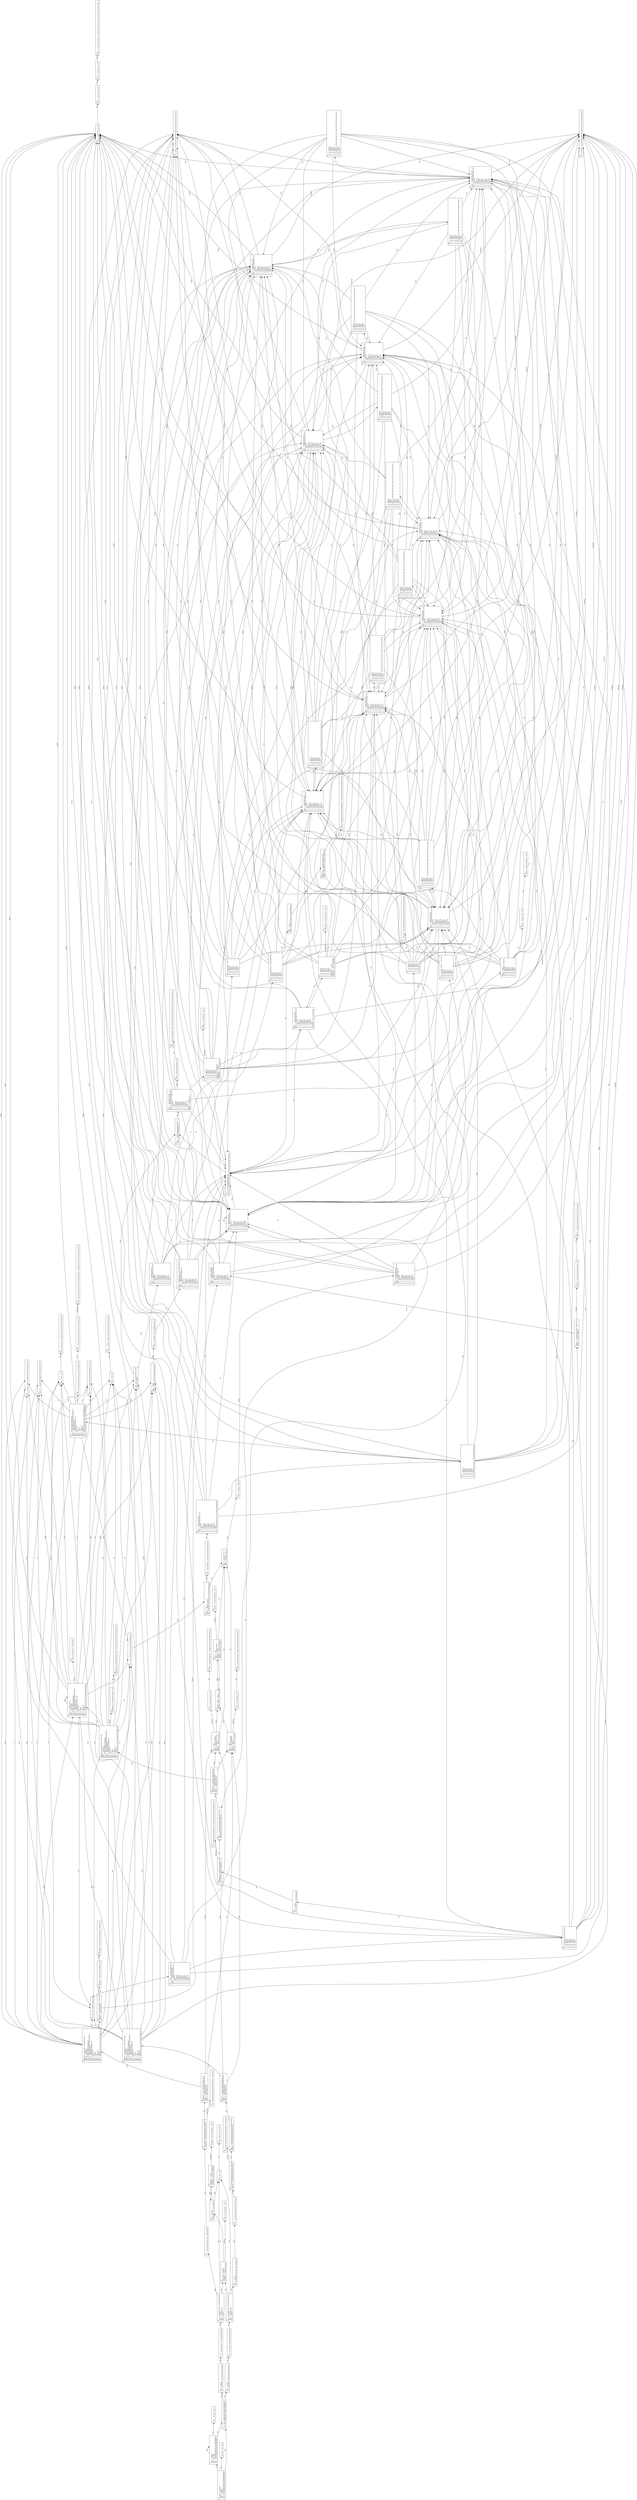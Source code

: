 digraph y {
	edge [fontsize=10];
	node [shape=box,fontsize=10];
	orientation=landscape;
	rankdir=LR;
	/*
	margin=0.2;
	page="8.27,11.69"; // for A4 printing
	ratio=auto;
	*/

	q0 [label="0:\l  $accept -> . Prg $end\l  Prg -> . { $end }\l  Prg -> . Fct Prg\l  Fct -> . Tint Tmain $$1 TPo Args TPf BodyMain\l  Fct -> . Tint Tid $$2 TPo Args $$3 TPf BodyFct\l"];
	q1 [label="1:\l  Fct -> Tint . Tmain $$1 TPo Args TPf BodyMain\l  Fct -> Tint . Tid $$2 TPo Args $$3 TPf BodyFct\l"];
	q2 [label="2:\l  $accept -> Prg . $end\l"];
	q3 [label="3:\l  Prg -> . { $end }\l  Prg -> . Fct Prg\l  Prg -> Fct . Prg\l  Fct -> . Tint Tmain $$1 TPo Args TPf BodyMain\l  Fct -> . Tint Tid $$2 TPo Args $$3 TPf BodyFct\l"];
	q4 [label="4:\l  $$1 -> . { TPo }\l  Fct -> Tint Tmain . $$1 TPo Args TPf BodyMain\l"];
	q5 [label="5:\l  $$2 -> . { TPo }\l  Fct -> Tint Tid . $$2 TPo Args $$3 TPf BodyFct\l"];
	q6 [label="6:\l  Prg -> Fct Prg . { $end }\l"];
	q7 [label="7:\l  Fct -> Tint Tmain $$1 . TPo Args TPf BodyMain\l"];
	q8 [label="8:\l  Fct -> Tint Tid $$2 . TPo Args $$3 TPf BodyFct\l"];
	q9 [label="9:\l  Fct -> Tint Tmain $$1 TPo . Args TPf BodyMain\l  Args -> . { TPf }\l  Args -> . Arg ListeArgs\l  Arg -> . Tint Tid\l"];
	q10 [label="10:\l  Fct -> Tint Tid $$2 TPo . Args $$3 TPf BodyFct\l  Args -> . { TPf }\l  Args -> . Arg ListeArgs\l  Arg -> . Tint Tid\l"];
	q11 [label="11:\l  Arg -> Tint . Tid\l"];
	q12 [label="12:\l  Fct -> Tint Tmain $$1 TPo Args . TPf BodyMain\l"];
	q13 [label="13:\l  Args -> Arg . ListeArgs\l  ListeArgs -> . { TPf }\l  ListeArgs -> . Tvir Arg ListeArgs\l"];
	q14 [label="14:\l  $$3 -> . { TPf }\l  Fct -> Tint Tid $$2 TPo Args . $$3 TPf BodyFct\l"];
	q15 [label="15:\l  Arg -> Tint Tid . { Tvir TPf }\l"];
	q16 [label="16:\l  Fct -> Tint Tmain $$1 TPo Args TPf . BodyMain\l  BodyMain -> . TAo Decls Instrs Return TAf\l"];
	q17 [label="17:\l  Arg -> . Tint Tid\l  ListeArgs -> Tvir . Arg ListeArgs\l"];
	q18 [label="18:\l  Args -> Arg ListeArgs . { TPf }\l"];
	q19 [label="19:\l  Fct -> Tint Tid $$2 TPo Args $$3 . TPf BodyFct\l"];
	q20 [label="20:\l  BodyMain -> TAo . Decls Instrs Return TAf\l  Decls -> . { Tprint Tid Treturn Twhile Tfor Tif }\l  Decls -> . Tconst DeclList Tpv\l  Decls -> . Tint DeclList Tpv\l"];
	q21 [label="21:\l  Fct -> Tint Tmain $$1 TPo Args TPf BodyMain . { Tint $end }\l"];
	q22 [label="22:\l  ListeArgs -> . { TPf }\l  ListeArgs -> . Tvir Arg ListeArgs\l  ListeArgs -> Tvir Arg . ListeArgs\l"];
	q23 [label="23:\l  Fct -> Tint Tid $$2 TPo Args $$3 TPf . BodyFct\l  BodyFct -> . TAo $$4 Decls Instrs Return TAf\l"];
	q24 [label="24:\l  Decl1 -> . Tid\l  Decl1 -> . Tid $$11 Tegal E\l  Decls -> Tint . DeclList Tpv\l  DeclList -> . Decl1\l  DeclList -> . Decl1 Tvir DeclList\l"];
	q25 [label="25:\l  Decl1 -> . Tid\l  Decl1 -> . Tid $$11 Tegal E\l  Decls -> Tconst . DeclList Tpv\l  DeclList -> . Decl1\l  DeclList -> . Decl1 Tvir DeclList\l"];
	q26 [label="26:\l  BodyMain -> TAo Decls . Instrs Return TAf\l  Instrs -> . { Treturn }\l  Instrs -> . Instr Instrs\l  If -> . Tif TPo E TPf $$7 BodyBoucle\l  While -> . Twhile $$8 TPo E TPf $$9 BodyBoucle\l  Invoc -> . Tprint TPo Tid TPf\l  Invoc -> . Tid TPo $$10 Params TPf\l  Aff -> . Tid Tegal E\l  Instr -> . If\l  Instr -> . While\l  Instr -> . For\l  Instr -> . Invoc Tpv\l  Instr -> . Aff Tpv\l  For -> . Tfor TPo Decl1 Tpv E Tpv Instr TPf Bodyboucle\l"];
	q27 [label="27:\l  ListeArgs -> Tvir Arg ListeArgs . { TPf }\l"];
	q28 [label="28:\l  $$4 -> . { Tprint Tid Treturn Tconst Twhile Tfor Tif Tint }\l  BodyFct -> TAo . $$4 Decls Instrs Return TAf\l"];
	q29 [label="29:\l  Fct -> Tint Tid $$2 TPo Args $$3 TPf BodyFct . { Tint $end }\l"];
	q30 [label="30:\l  Decl1 -> Tid . { Tvir Tpv }\l  $$11 -> . { Tegal }\l  Decl1 -> Tid . $$11 Tegal E\l"];
	q31 [label="31:\l  DeclList -> Decl1 . { Tpv }\l  DeclList -> Decl1 . Tvir DeclList\l"];
	q32 [label="32:\l  Decls -> Tint DeclList . Tpv\l"];
	q33 [label="33:\l  Decls -> Tconst DeclList . Tpv\l"];
	q34 [label="34:\l  If -> Tif . TPo E TPf $$7 BodyBoucle\l"];
	q35 [label="35:\l  For -> Tfor . TPo Decl1 Tpv E Tpv Instr TPf Bodyboucle\l"];
	q36 [label="36:\l  $$8 -> . { TPo }\l  While -> Twhile . $$8 TPo E TPf $$9 BodyBoucle\l"];
	q37 [label="37:\l  Invoc -> Tid . TPo $$10 Params TPf\l  Aff -> Tid . Tegal E\l"];
	q38 [label="38:\l  Invoc -> Tprint . TPo Tid TPf\l"];
	q39 [label="39:\l  BodyMain -> TAo Decls Instrs . Return TAf\l  Return -> . Treturn E $$6 Tpv\l"];
	q40 [label="40:\l  Instrs -> . { Treturn TAf }\l  Instrs -> . Instr Instrs\l  Instrs -> Instr . Instrs\l  If -> . Tif TPo E TPf $$7 BodyBoucle\l  While -> . Twhile $$8 TPo E TPf $$9 BodyBoucle\l  Invoc -> . Tprint TPo Tid TPf\l  Invoc -> . Tid TPo $$10 Params TPf\l  Aff -> . Tid Tegal E\l  Instr -> . If\l  Instr -> . While\l  Instr -> . For\l  Instr -> . Invoc Tpv\l  Instr -> . Aff Tpv\l  For -> . Tfor TPo Decl1 Tpv E Tpv Instr TPf Bodyboucle\l"];
	q41 [label="41:\l  Instr -> If . { Tprint Tid Treturn TPf TAf Twhile Tfor Tif }\l"];
	q42 [label="42:\l  Instr -> While . { Tprint Tid Treturn TPf TAf Twhile Tfor Tif }\l"];
	q43 [label="43:\l  Instr -> Invoc . Tpv\l"];
	q44 [label="44:\l  Instr -> Aff . Tpv\l"];
	q45 [label="45:\l  Instr -> For . { Tprint Tid Treturn TPf TAf Twhile Tfor Tif }\l"];
	q46 [label="46:\l  BodyFct -> TAo $$4 . Decls Instrs Return TAf\l  Decls -> . { Tprint Tid Treturn Twhile Tfor Tif }\l  Decls -> . Tconst DeclList Tpv\l  Decls -> . Tint DeclList Tpv\l"];
	q47 [label="47:\l  Decl1 -> Tid $$11 . Tegal E\l"];
	q48 [label="48:\l  Decl1 -> . Tid\l  Decl1 -> . Tid $$11 Tegal E\l  DeclList -> . Decl1\l  DeclList -> . Decl1 Tvir DeclList\l  DeclList -> Decl1 Tvir . DeclList\l"];
	q49 [label="49:\l  Decls -> Tint DeclList Tpv . { Tprint Tid Treturn TAf Twhile Tfor Tif }\l"];
	q50 [label="50:\l  Decls -> Tconst DeclList Tpv . { Tprint Tid Treturn TAf Twhile Tfor Tif }\l"];
	q51 [label="51:\l  If -> Tif TPo . E TPf $$7 BodyBoucle\l  Invoc -> . Tprint TPo Tid TPf\l  Invoc -> . Tid TPo $$10 Params TPf\l  E -> . Tnumber\l  E -> . Tid\l  E -> . E Tplus E\l  E -> . E Tless E\l  E -> . E Tfois E\l  E -> . E Tdiv E\l  E -> . E Tcmp E\l  E -> . E Tinf E\l  E -> . E Tsup E\l  E -> . E Tand E\l  E -> . E Tor E\l  E -> . TPo E TPf\l  E -> . Invoc\l"];
	q52 [label="52:\l  Decl1 -> . Tid\l  Decl1 -> . Tid $$11 Tegal E\l  For -> Tfor TPo . Decl1 Tpv E Tpv Instr TPf Bodyboucle\l"];
	q53 [label="53:\l  While -> Twhile $$8 . TPo E TPf $$9 BodyBoucle\l"];
	q54 [label="54:\l  $$10 -> . { Tprint Tid Tnumber TPf TPo }\l  Invoc -> Tid TPo . $$10 Params TPf\l"];
	q55 [label="55:\l  Invoc -> . Tprint TPo Tid TPf\l  Invoc -> . Tid TPo $$10 Params TPf\l  Aff -> Tid Tegal . E\l  E -> . Tnumber\l  E -> . Tid\l  E -> . E Tplus E\l  E -> . E Tless E\l  E -> . E Tfois E\l  E -> . E Tdiv E\l  E -> . E Tcmp E\l  E -> . E Tinf E\l  E -> . E Tsup E\l  E -> . E Tand E\l  E -> . E Tor E\l  E -> . TPo E TPf\l  E -> . Invoc\l"];
	q56 [label="56:\l  Invoc -> Tprint TPo . Tid TPf\l"];
	q57 [label="57:\l  Return -> Treturn . E $$6 Tpv\l  Invoc -> . Tprint TPo Tid TPf\l  Invoc -> . Tid TPo $$10 Params TPf\l  E -> . Tnumber\l  E -> . Tid\l  E -> . E Tplus E\l  E -> . E Tless E\l  E -> . E Tfois E\l  E -> . E Tdiv E\l  E -> . E Tcmp E\l  E -> . E Tinf E\l  E -> . E Tsup E\l  E -> . E Tand E\l  E -> . E Tor E\l  E -> . TPo E TPf\l  E -> . Invoc\l"];
	q58 [label="58:\l  BodyMain -> TAo Decls Instrs Return . TAf\l"];
	q59 [label="59:\l  Instrs -> Instr Instrs . { Treturn TAf }\l"];
	q60 [label="60:\l  Instr -> Invoc Tpv . { Tprint Tid Treturn TPf TAf Twhile Tfor Tif }\l"];
	q61 [label="61:\l  Instr -> Aff Tpv . { Tprint Tid Treturn TPf TAf Twhile Tfor Tif }\l"];
	q62 [label="62:\l  BodyFct -> TAo $$4 Decls . Instrs Return TAf\l  Instrs -> . { Treturn }\l  Instrs -> . Instr Instrs\l  If -> . Tif TPo E TPf $$7 BodyBoucle\l  While -> . Twhile $$8 TPo E TPf $$9 BodyBoucle\l  Invoc -> . Tprint TPo Tid TPf\l  Invoc -> . Tid TPo $$10 Params TPf\l  Aff -> . Tid Tegal E\l  Instr -> . If\l  Instr -> . While\l  Instr -> . For\l  Instr -> . Invoc Tpv\l  Instr -> . Aff Tpv\l  For -> . Tfor TPo Decl1 Tpv E Tpv Instr TPf Bodyboucle\l"];
	q63 [label="63:\l  Invoc -> . Tprint TPo Tid TPf\l  Invoc -> . Tid TPo $$10 Params TPf\l  Decl1 -> Tid $$11 Tegal . E\l  E -> . Tnumber\l  E -> . Tid\l  E -> . E Tplus E\l  E -> . E Tless E\l  E -> . E Tfois E\l  E -> . E Tdiv E\l  E -> . E Tcmp E\l  E -> . E Tinf E\l  E -> . E Tsup E\l  E -> . E Tand E\l  E -> . E Tor E\l  E -> . TPo E TPf\l  E -> . Invoc\l"];
	q64 [label="64:\l  DeclList -> Decl1 Tvir DeclList . { Tpv }\l"];
	q65 [label="65:\l  Invoc -> . Tprint TPo Tid TPf\l  Invoc -> . Tid TPo $$10 Params TPf\l  E -> . Tnumber\l  E -> . Tid\l  E -> . E Tplus E\l  E -> . E Tless E\l  E -> . E Tfois E\l  E -> . E Tdiv E\l  E -> . E Tcmp E\l  E -> . E Tinf E\l  E -> . E Tsup E\l  E -> . E Tand E\l  E -> . E Tor E\l  E -> . TPo E TPf\l  E -> TPo . E TPf\l  E -> . Invoc\l"];
	q66 [label="66:\l  E -> Tnumber . { Tor Tand Tfois Tdiv Tless Tplus Tvir Tpv TPf Tsup Tinf Tcmp }\l"];
	q67 [label="67:\l  Invoc -> Tid . TPo $$10 Params TPf\l  E -> Tid . { Tor Tand Tfois Tdiv Tless Tplus Tvir Tpv TPf Tsup Tinf Tcmp }\l"];
	q68 [label="68:\l  If -> Tif TPo E . TPf $$7 BodyBoucle\l  E -> E . Tplus E\l  E -> E . Tless E\l  E -> E . Tfois E\l  E -> E . Tdiv E\l  E -> E . Tcmp E\l  E -> E . Tinf E\l  E -> E . Tsup E\l  E -> E . Tand E\l  E -> E . Tor E\l"];
	q69 [label="69:\l  E -> Invoc . { Tor Tand Tfois Tdiv Tless Tplus Tvir Tpv TPf Tsup Tinf Tcmp }\l"];
	q70 [label="70:\l  For -> Tfor TPo Decl1 . Tpv E Tpv Instr TPf Bodyboucle\l"];
	q71 [label="71:\l  While -> Twhile $$8 TPo . E TPf $$9 BodyBoucle\l  Invoc -> . Tprint TPo Tid TPf\l  Invoc -> . Tid TPo $$10 Params TPf\l  E -> . Tnumber\l  E -> . Tid\l  E -> . E Tplus E\l  E -> . E Tless E\l  E -> . E Tfois E\l  E -> . E Tdiv E\l  E -> . E Tcmp E\l  E -> . E Tinf E\l  E -> . E Tsup E\l  E -> . E Tand E\l  E -> . E Tor E\l  E -> . TPo E TPf\l  E -> . Invoc\l"];
	q72 [label="72:\l  Invoc -> . Tprint TPo Tid TPf\l  Invoc -> . Tid TPo $$10 Params TPf\l  Invoc -> Tid TPo $$10 . Params TPf\l  E -> . Tnumber\l  E -> . Tid\l  E -> . E Tplus E\l  E -> . E Tless E\l  E -> . E Tfois E\l  E -> . E Tdiv E\l  E -> . E Tcmp E\l  E -> . E Tinf E\l  E -> . E Tsup E\l  E -> . E Tand E\l  E -> . E Tor E\l  E -> . TPo E TPf\l  E -> . Invoc\l  Params -> . { TPf }\l  Params -> . E ParamNext\l"];
	q73 [label="73:\l  Aff -> Tid Tegal E . { Tpv }\l  E -> E . Tplus E\l  E -> E . Tless E\l  E -> E . Tfois E\l  E -> E . Tdiv E\l  E -> E . Tcmp E\l  E -> E . Tinf E\l  E -> E . Tsup E\l  E -> E . Tand E\l  E -> E . Tor E\l"];
	q74 [label="74:\l  Invoc -> Tprint TPo Tid . TPf\l"];
	q75 [label="75:\l  $$6 -> . { Tpv }\l  Return -> Treturn E . $$6 Tpv\l  E -> E . Tplus E\l  E -> E . Tless E\l  E -> E . Tfois E\l  E -> E . Tdiv E\l  E -> E . Tcmp E\l  E -> E . Tinf E\l  E -> E . Tsup E\l  E -> E . Tand E\l  E -> E . Tor E\l"];
	q76 [label="76:\l  BodyMain -> TAo Decls Instrs Return TAf . { Tint $end }\l"];
	q77 [label="77:\l  BodyFct -> TAo $$4 Decls Instrs . Return TAf\l  Return -> . Treturn E $$6 Tpv\l"];
	q78 [label="78:\l  Decl1 -> Tid $$11 Tegal E . { Tvir Tpv }\l  E -> E . Tplus E\l  E -> E . Tless E\l  E -> E . Tfois E\l  E -> E . Tdiv E\l  E -> E . Tcmp E\l  E -> E . Tinf E\l  E -> E . Tsup E\l  E -> E . Tand E\l  E -> E . Tor E\l"];
	q79 [label="79:\l  E -> E . Tplus E\l  E -> E . Tless E\l  E -> E . Tfois E\l  E -> E . Tdiv E\l  E -> E . Tcmp E\l  E -> E . Tinf E\l  E -> E . Tsup E\l  E -> E . Tand E\l  E -> E . Tor E\l  E -> TPo E . TPf\l"];
	q80 [label="80:\l  Invoc -> . Tprint TPo Tid TPf\l  Invoc -> . Tid TPo $$10 Params TPf\l  E -> . Tnumber\l  E -> . Tid\l  E -> . E Tplus E\l  E -> . E Tless E\l  E -> . E Tfois E\l  E -> . E Tdiv E\l  E -> . E Tcmp E\l  E -> E Tcmp . E\l  E -> . E Tinf E\l  E -> . E Tsup E\l  E -> . E Tand E\l  E -> . E Tor E\l  E -> . TPo E TPf\l  E -> . Invoc\l"];
	q81 [label="81:\l  Invoc -> . Tprint TPo Tid TPf\l  Invoc -> . Tid TPo $$10 Params TPf\l  E -> . Tnumber\l  E -> . Tid\l  E -> . E Tplus E\l  E -> . E Tless E\l  E -> . E Tfois E\l  E -> . E Tdiv E\l  E -> . E Tcmp E\l  E -> . E Tinf E\l  E -> E Tinf . E\l  E -> . E Tsup E\l  E -> . E Tand E\l  E -> . E Tor E\l  E -> . TPo E TPf\l  E -> . Invoc\l"];
	q82 [label="82:\l  Invoc -> . Tprint TPo Tid TPf\l  Invoc -> . Tid TPo $$10 Params TPf\l  E -> . Tnumber\l  E -> . Tid\l  E -> . E Tplus E\l  E -> . E Tless E\l  E -> . E Tfois E\l  E -> . E Tdiv E\l  E -> . E Tcmp E\l  E -> . E Tinf E\l  E -> . E Tsup E\l  E -> E Tsup . E\l  E -> . E Tand E\l  E -> . E Tor E\l  E -> . TPo E TPf\l  E -> . Invoc\l"];
	q83 [label="83:\l  $$7 -> . { TAo }\l  If -> Tif TPo E TPf . $$7 BodyBoucle\l"];
	q84 [label="84:\l  Invoc -> . Tprint TPo Tid TPf\l  Invoc -> . Tid TPo $$10 Params TPf\l  E -> . Tnumber\l  E -> . Tid\l  E -> . E Tplus E\l  E -> E Tplus . E\l  E -> . E Tless E\l  E -> . E Tfois E\l  E -> . E Tdiv E\l  E -> . E Tcmp E\l  E -> . E Tinf E\l  E -> . E Tsup E\l  E -> . E Tand E\l  E -> . E Tor E\l  E -> . TPo E TPf\l  E -> . Invoc\l"];
	q85 [label="85:\l  Invoc -> . Tprint TPo Tid TPf\l  Invoc -> . Tid TPo $$10 Params TPf\l  E -> . Tnumber\l  E -> . Tid\l  E -> . E Tplus E\l  E -> . E Tless E\l  E -> E Tless . E\l  E -> . E Tfois E\l  E -> . E Tdiv E\l  E -> . E Tcmp E\l  E -> . E Tinf E\l  E -> . E Tsup E\l  E -> . E Tand E\l  E -> . E Tor E\l  E -> . TPo E TPf\l  E -> . Invoc\l"];
	q86 [label="86:\l  Invoc -> . Tprint TPo Tid TPf\l  Invoc -> . Tid TPo $$10 Params TPf\l  E -> . Tnumber\l  E -> . Tid\l  E -> . E Tplus E\l  E -> . E Tless E\l  E -> . E Tfois E\l  E -> . E Tdiv E\l  E -> E Tdiv . E\l  E -> . E Tcmp E\l  E -> . E Tinf E\l  E -> . E Tsup E\l  E -> . E Tand E\l  E -> . E Tor E\l  E -> . TPo E TPf\l  E -> . Invoc\l"];
	q87 [label="87:\l  Invoc -> . Tprint TPo Tid TPf\l  Invoc -> . Tid TPo $$10 Params TPf\l  E -> . Tnumber\l  E -> . Tid\l  E -> . E Tplus E\l  E -> . E Tless E\l  E -> . E Tfois E\l  E -> E Tfois . E\l  E -> . E Tdiv E\l  E -> . E Tcmp E\l  E -> . E Tinf E\l  E -> . E Tsup E\l  E -> . E Tand E\l  E -> . E Tor E\l  E -> . TPo E TPf\l  E -> . Invoc\l"];
	q88 [label="88:\l  Invoc -> . Tprint TPo Tid TPf\l  Invoc -> . Tid TPo $$10 Params TPf\l  E -> . Tnumber\l  E -> . Tid\l  E -> . E Tplus E\l  E -> . E Tless E\l  E -> . E Tfois E\l  E -> . E Tdiv E\l  E -> . E Tcmp E\l  E -> . E Tinf E\l  E -> . E Tsup E\l  E -> . E Tand E\l  E -> E Tand . E\l  E -> . E Tor E\l  E -> . TPo E TPf\l  E -> . Invoc\l"];
	q89 [label="89:\l  Invoc -> . Tprint TPo Tid TPf\l  Invoc -> . Tid TPo $$10 Params TPf\l  E -> . Tnumber\l  E -> . Tid\l  E -> . E Tplus E\l  E -> . E Tless E\l  E -> . E Tfois E\l  E -> . E Tdiv E\l  E -> . E Tcmp E\l  E -> . E Tinf E\l  E -> . E Tsup E\l  E -> . E Tand E\l  E -> . E Tor E\l  E -> E Tor . E\l  E -> . TPo E TPf\l  E -> . Invoc\l"];
	q90 [label="90:\l  Invoc -> . Tprint TPo Tid TPf\l  Invoc -> . Tid TPo $$10 Params TPf\l  E -> . Tnumber\l  E -> . Tid\l  E -> . E Tplus E\l  E -> . E Tless E\l  E -> . E Tfois E\l  E -> . E Tdiv E\l  E -> . E Tcmp E\l  E -> . E Tinf E\l  E -> . E Tsup E\l  E -> . E Tand E\l  E -> . E Tor E\l  E -> . TPo E TPf\l  E -> . Invoc\l  For -> Tfor TPo Decl1 Tpv . E Tpv Instr TPf Bodyboucle\l"];
	q91 [label="91:\l  While -> Twhile $$8 TPo E . TPf $$9 BodyBoucle\l  E -> E . Tplus E\l  E -> E . Tless E\l  E -> E . Tfois E\l  E -> E . Tdiv E\l  E -> E . Tcmp E\l  E -> E . Tinf E\l  E -> E . Tsup E\l  E -> E . Tand E\l  E -> E . Tor E\l"];
	q92 [label="92:\l  E -> E . Tplus E\l  E -> E . Tless E\l  E -> E . Tfois E\l  E -> E . Tdiv E\l  E -> E . Tcmp E\l  E -> E . Tinf E\l  E -> E . Tsup E\l  E -> E . Tand E\l  E -> E . Tor E\l  Params -> E . ParamNext\l  ParamNext -> . { TPf }\l  ParamNext -> . Tvir E ParamNext\l"];
	q93 [label="93:\l  Invoc -> Tid TPo $$10 Params . TPf\l"];
	q94 [label="94:\l  Invoc -> Tprint TPo Tid TPf . { Tor Tand Tfois Tdiv Tless Tplus Tvir Tpv TPf Tsup Tinf Tcmp }\l"];
	q95 [label="95:\l  Return -> Treturn E $$6 . Tpv\l"];
	q96 [label="96:\l  BodyFct -> TAo $$4 Decls Instrs Return . TAf\l"];
	q97 [label="97:\l  E -> TPo E TPf . { Tor Tand Tfois Tdiv Tless Tplus Tvir Tpv TPf Tsup Tinf Tcmp }\l"];
	q98 [label="98:\l  E -> E . Tplus E\l  E -> E . Tless E\l  E -> E . Tfois E\l  E -> E . Tdiv E\l  E -> E . Tcmp E\l  E -> E Tcmp E . { Tor Tand Tfois Tdiv Tless Tplus Tvir Tpv TPf Tsup Tinf Tcmp }\l  E -> E . Tinf E\l  E -> E . Tsup E\l  E -> E . Tand E\l  E -> E . Tor E\l"];
	q99 [label="99:\l  E -> E . Tplus E\l  E -> E . Tless E\l  E -> E . Tfois E\l  E -> E . Tdiv E\l  E -> E . Tcmp E\l  E -> E . Tinf E\l  E -> E Tinf E . { Tor Tand Tfois Tdiv Tless Tplus Tvir Tpv TPf Tsup Tinf Tcmp }\l  E -> E . Tsup E\l  E -> E . Tand E\l  E -> E . Tor E\l"];
	q100 [label="100:\l  E -> E . Tplus E\l  E -> E . Tless E\l  E -> E . Tfois E\l  E -> E . Tdiv E\l  E -> E . Tcmp E\l  E -> E . Tinf E\l  E -> E . Tsup E\l  E -> E Tsup E . { Tor Tand Tfois Tdiv Tless Tplus Tvir Tpv TPf Tsup Tinf Tcmp }\l  E -> E . Tand E\l  E -> E . Tor E\l"];
	q101 [label="101:\l  BodyBoucle -> . TAo $$5 Decls Instrs TAf\l  If -> Tif TPo E TPf $$7 . BodyBoucle\l"];
	q102 [label="102:\l  E -> E . Tplus E\l  E -> E Tplus E . { Tor Tand Tfois Tdiv Tless Tplus Tvir Tpv TPf Tsup Tinf Tcmp }\l  E -> E . Tless E\l  E -> E . Tfois E\l  E -> E . Tdiv E\l  E -> E . Tcmp E\l  E -> E . Tinf E\l  E -> E . Tsup E\l  E -> E . Tand E\l  E -> E . Tor E\l"];
	q103 [label="103:\l  E -> E . Tplus E\l  E -> E . Tless E\l  E -> E Tless E . { Tor Tand Tfois Tdiv Tless Tplus Tvir Tpv TPf Tsup Tinf Tcmp }\l  E -> E . Tfois E\l  E -> E . Tdiv E\l  E -> E . Tcmp E\l  E -> E . Tinf E\l  E -> E . Tsup E\l  E -> E . Tand E\l  E -> E . Tor E\l"];
	q104 [label="104:\l  E -> E . Tplus E\l  E -> E . Tless E\l  E -> E . Tfois E\l  E -> E . Tdiv E\l  E -> E Tdiv E . { Tor Tand Tfois Tdiv Tless Tplus Tvir Tpv TPf Tsup Tinf Tcmp }\l  E -> E . Tcmp E\l  E -> E . Tinf E\l  E -> E . Tsup E\l  E -> E . Tand E\l  E -> E . Tor E\l"];
	q105 [label="105:\l  E -> E . Tplus E\l  E -> E . Tless E\l  E -> E . Tfois E\l  E -> E Tfois E . { Tor Tand Tfois Tdiv Tless Tplus Tvir Tpv TPf Tsup Tinf Tcmp }\l  E -> E . Tdiv E\l  E -> E . Tcmp E\l  E -> E . Tinf E\l  E -> E . Tsup E\l  E -> E . Tand E\l  E -> E . Tor E\l"];
	q106 [label="106:\l  E -> E . Tplus E\l  E -> E . Tless E\l  E -> E . Tfois E\l  E -> E . Tdiv E\l  E -> E . Tcmp E\l  E -> E . Tinf E\l  E -> E . Tsup E\l  E -> E . Tand E\l  E -> E Tand E . { Tor Tand Tfois Tdiv Tless Tplus Tvir Tpv TPf Tsup Tinf Tcmp }\l  E -> E . Tor E\l"];
	q107 [label="107:\l  E -> E . Tplus E\l  E -> E . Tless E\l  E -> E . Tfois E\l  E -> E . Tdiv E\l  E -> E . Tcmp E\l  E -> E . Tinf E\l  E -> E . Tsup E\l  E -> E . Tand E\l  E -> E . Tor E\l  E -> E Tor E . { Tor Tand Tfois Tdiv Tless Tplus Tvir Tpv TPf Tsup Tinf Tcmp }\l"];
	q108 [label="108:\l  E -> E . Tplus E\l  E -> E . Tless E\l  E -> E . Tfois E\l  E -> E . Tdiv E\l  E -> E . Tcmp E\l  E -> E . Tinf E\l  E -> E . Tsup E\l  E -> E . Tand E\l  E -> E . Tor E\l  For -> Tfor TPo Decl1 Tpv E . Tpv Instr TPf Bodyboucle\l"];
	q109 [label="109:\l  $$9 -> . { TAo }\l  While -> Twhile $$8 TPo E TPf . $$9 BodyBoucle\l"];
	q110 [label="110:\l  Invoc -> . Tprint TPo Tid TPf\l  Invoc -> . Tid TPo $$10 Params TPf\l  E -> . Tnumber\l  E -> . Tid\l  E -> . E Tplus E\l  E -> . E Tless E\l  E -> . E Tfois E\l  E -> . E Tdiv E\l  E -> . E Tcmp E\l  E -> . E Tinf E\l  E -> . E Tsup E\l  E -> . E Tand E\l  E -> . E Tor E\l  E -> . TPo E TPf\l  E -> . Invoc\l  ParamNext -> Tvir . E ParamNext\l"];
	q111 [label="111:\l  Params -> E ParamNext . { TPf }\l"];
	q112 [label="112:\l  Invoc -> Tid TPo $$10 Params TPf . { Tor Tand Tfois Tdiv Tless Tplus Tvir Tpv TPf Tsup Tinf Tcmp }\l"];
	q113 [label="113:\l  Return -> Treturn E $$6 Tpv . { TAf }\l"];
	q114 [label="114:\l  BodyFct -> TAo $$4 Decls Instrs Return TAf . { Tint $end }\l"];
	q115 [label="115:\l  $$5 -> . { Tprint Tid TAf Tconst Twhile Tfor Tif Tint }\l  BodyBoucle -> TAo . $$5 Decls Instrs TAf\l"];
	q116 [label="116:\l  If -> Tif TPo E TPf $$7 BodyBoucle . { Tprint Tid Treturn TPf TAf Twhile Tfor Tif }\l"];
	q117 [label="117:\l  If -> . Tif TPo E TPf $$7 BodyBoucle\l  While -> . Twhile $$8 TPo E TPf $$9 BodyBoucle\l  Invoc -> . Tprint TPo Tid TPf\l  Invoc -> . Tid TPo $$10 Params TPf\l  Aff -> . Tid Tegal E\l  Instr -> . If\l  Instr -> . While\l  Instr -> . For\l  Instr -> . Invoc Tpv\l  Instr -> . Aff Tpv\l  For -> . Tfor TPo Decl1 Tpv E Tpv Instr TPf Bodyboucle\l  For -> Tfor TPo Decl1 Tpv E Tpv . Instr TPf Bodyboucle\l"];
	q118 [label="118:\l  BodyBoucle -> . TAo $$5 Decls Instrs TAf\l  While -> Twhile $$8 TPo E TPf $$9 . BodyBoucle\l"];
	q119 [label="119:\l  E -> E . Tplus E\l  E -> E . Tless E\l  E -> E . Tfois E\l  E -> E . Tdiv E\l  E -> E . Tcmp E\l  E -> E . Tinf E\l  E -> E . Tsup E\l  E -> E . Tand E\l  E -> E . Tor E\l  ParamNext -> . { TPf }\l  ParamNext -> . Tvir E ParamNext\l  ParamNext -> Tvir E . ParamNext\l"];
	q120 [label="120:\l  BodyBoucle -> TAo $$5 . Decls Instrs TAf\l  Decls -> . { Tprint Tid TAf Twhile Tfor Tif }\l  Decls -> . Tconst DeclList Tpv\l  Decls -> . Tint DeclList Tpv\l"];
	q121 [label="121:\l  For -> Tfor TPo Decl1 Tpv E Tpv Instr . TPf Bodyboucle\l"];
	q122 [label="122:\l  While -> Twhile $$8 TPo E TPf $$9 BodyBoucle . { Tprint Tid Treturn TPf TAf Twhile Tfor Tif }\l"];
	q123 [label="123:\l  ParamNext -> Tvir E ParamNext . { TPf }\l"];
	q124 [label="124:\l  BodyBoucle -> TAo $$5 Decls . Instrs TAf\l  Instrs -> . { TAf }\l  Instrs -> . Instr Instrs\l  If -> . Tif TPo E TPf $$7 BodyBoucle\l  While -> . Twhile $$8 TPo E TPf $$9 BodyBoucle\l  Invoc -> . Tprint TPo Tid TPf\l  Invoc -> . Tid TPo $$10 Params TPf\l  Aff -> . Tid Tegal E\l  Instr -> . If\l  Instr -> . While\l  Instr -> . For\l  Instr -> . Invoc Tpv\l  Instr -> . Aff Tpv\l  For -> . Tfor TPo Decl1 Tpv E Tpv Instr TPf Bodyboucle\l"];
	q125 [label="125:\l  For -> Tfor TPo Decl1 Tpv E Tpv Instr TPf . Bodyboucle\l"];
	q126 [label="126:\l  BodyBoucle -> TAo $$5 Decls Instrs . TAf\l"];
	q127 [label="127:\l  For -> Tfor TPo Decl1 Tpv E Tpv Instr TPf Bodyboucle . { Tprint Tid Treturn TPf TAf Twhile Tfor Tif }\l"];
	q128 [label="128:\l  BodyBoucle -> TAo $$5 Decls Instrs TAf . { Tprint Tid Treturn TPf TAf Twhile Tfor Tif }\l"];

	q0 -> q1 [label="Tint"];
	q0 -> q2 [label="Prg"];
	q0 -> q3 [label="Fct"];
	q1 -> q4 [label="Tmain"];
	q1 -> q5 [label="Tid"];
	q3 -> q1 [label="Tint"];
	q3 -> q6 [label="Prg"];
	q3 -> q3 [label="Fct"];
	q4 -> q7 [label="$$1"];
	q5 -> q8 [label="$$2"];
	q7 -> q9 [label="TPo"];
	q8 -> q10 [label="TPo"];
	q9 -> q11 [label="Tint"];
	q9 -> q12 [label="Args"];
	q9 -> q13 [label="Arg"];
	q10 -> q11 [label="Tint"];
	q10 -> q14 [label="Args"];
	q10 -> q13 [label="Arg"];
	q11 -> q15 [label="Tid"];
	q12 -> q16 [label="TPf"];
	q13 -> q17 [label="Tvir"];
	q13 -> q18 [label="ListeArgs"];
	q14 -> q19 [label="$$3"];
	q16 -> q20 [label="TAo"];
	q16 -> q21 [label="BodyMain"];
	q17 -> q11 [label="Tint"];
	q17 -> q22 [label="Arg"];
	q19 -> q23 [label="TPf"];
	q20 -> q24 [label="Tint"];
	q20 -> q25 [label="Tconst"];
	q20 -> q26 [label="Decls"];
	q22 -> q17 [label="Tvir"];
	q22 -> q27 [label="ListeArgs"];
	q23 -> q28 [label="TAo"];
	q23 -> q29 [label="BodyFct"];
	q24 -> q30 [label="Tid"];
	q24 -> q31 [label="Decl1"];
	q24 -> q32 [label="DeclList"];
	q25 -> q30 [label="Tid"];
	q25 -> q31 [label="Decl1"];
	q25 -> q33 [label="DeclList"];
	q26 -> q34 [label="Tif"];
	q26 -> q35 [label="Tfor"];
	q26 -> q36 [label="Twhile"];
	q26 -> q37 [label="Tid"];
	q26 -> q38 [label="Tprint"];
	q26 -> q39 [label="Instrs"];
	q26 -> q40 [label="Instr"];
	q26 -> q41 [label="If"];
	q26 -> q42 [label="While"];
	q26 -> q43 [label="Invoc"];
	q26 -> q44 [label="Aff"];
	q26 -> q45 [label="For"];
	q28 -> q46 [label="$$4"];
	q30 -> q47 [label="$$11"];
	q31 -> q48 [label="Tvir"];
	q32 -> q49 [label="Tpv"];
	q33 -> q50 [label="Tpv"];
	q34 -> q51 [label="TPo"];
	q35 -> q52 [label="TPo"];
	q36 -> q53 [label="$$8"];
	q37 -> q54 [label="TPo"];
	q37 -> q55 [label="Tegal"];
	q38 -> q56 [label="TPo"];
	q39 -> q57 [label="Treturn"];
	q39 -> q58 [label="Return"];
	q40 -> q34 [label="Tif"];
	q40 -> q35 [label="Tfor"];
	q40 -> q36 [label="Twhile"];
	q40 -> q37 [label="Tid"];
	q40 -> q38 [label="Tprint"];
	q40 -> q59 [label="Instrs"];
	q40 -> q40 [label="Instr"];
	q40 -> q41 [label="If"];
	q40 -> q42 [label="While"];
	q40 -> q43 [label="Invoc"];
	q40 -> q44 [label="Aff"];
	q40 -> q45 [label="For"];
	q43 -> q60 [label="Tpv"];
	q44 -> q61 [label="Tpv"];
	q46 -> q24 [label="Tint"];
	q46 -> q25 [label="Tconst"];
	q46 -> q62 [label="Decls"];
	q47 -> q63 [label="Tegal"];
	q48 -> q30 [label="Tid"];
	q48 -> q31 [label="Decl1"];
	q48 -> q64 [label="DeclList"];
	q51 -> q65 [label="TPo"];
	q51 -> q66 [label="Tnumber"];
	q51 -> q67 [label="Tid"];
	q51 -> q38 [label="Tprint"];
	q51 -> q68 [label="E"];
	q51 -> q69 [label="Invoc"];
	q52 -> q30 [label="Tid"];
	q52 -> q70 [label="Decl1"];
	q53 -> q71 [label="TPo"];
	q54 -> q72 [label="$$10"];
	q55 -> q65 [label="TPo"];
	q55 -> q66 [label="Tnumber"];
	q55 -> q67 [label="Tid"];
	q55 -> q38 [label="Tprint"];
	q55 -> q73 [label="E"];
	q55 -> q69 [label="Invoc"];
	q56 -> q74 [label="Tid"];
	q57 -> q65 [label="TPo"];
	q57 -> q66 [label="Tnumber"];
	q57 -> q67 [label="Tid"];
	q57 -> q38 [label="Tprint"];
	q57 -> q75 [label="E"];
	q57 -> q69 [label="Invoc"];
	q58 -> q76 [label="TAf"];
	q62 -> q34 [label="Tif"];
	q62 -> q35 [label="Tfor"];
	q62 -> q36 [label="Twhile"];
	q62 -> q37 [label="Tid"];
	q62 -> q38 [label="Tprint"];
	q62 -> q77 [label="Instrs"];
	q62 -> q40 [label="Instr"];
	q62 -> q41 [label="If"];
	q62 -> q42 [label="While"];
	q62 -> q43 [label="Invoc"];
	q62 -> q44 [label="Aff"];
	q62 -> q45 [label="For"];
	q63 -> q65 [label="TPo"];
	q63 -> q66 [label="Tnumber"];
	q63 -> q67 [label="Tid"];
	q63 -> q38 [label="Tprint"];
	q63 -> q78 [label="E"];
	q63 -> q69 [label="Invoc"];
	q65 -> q65 [label="TPo"];
	q65 -> q66 [label="Tnumber"];
	q65 -> q67 [label="Tid"];
	q65 -> q38 [label="Tprint"];
	q65 -> q79 [label="E"];
	q65 -> q69 [label="Invoc"];
	q67 -> q54 [label="TPo"];
	q68 -> q80 [label="Tcmp"];
	q68 -> q81 [label="Tinf"];
	q68 -> q82 [label="Tsup"];
	q68 -> q83 [label="TPf"];
	q68 -> q84 [label="Tplus"];
	q68 -> q85 [label="Tless"];
	q68 -> q86 [label="Tdiv"];
	q68 -> q87 [label="Tfois"];
	q68 -> q88 [label="Tand"];
	q68 -> q89 [label="Tor"];
	q70 -> q90 [label="Tpv"];
	q71 -> q65 [label="TPo"];
	q71 -> q66 [label="Tnumber"];
	q71 -> q67 [label="Tid"];
	q71 -> q38 [label="Tprint"];
	q71 -> q91 [label="E"];
	q71 -> q69 [label="Invoc"];
	q72 -> q65 [label="TPo"];
	q72 -> q66 [label="Tnumber"];
	q72 -> q67 [label="Tid"];
	q72 -> q38 [label="Tprint"];
	q72 -> q92 [label="E"];
	q72 -> q69 [label="Invoc"];
	q72 -> q93 [label="Params"];
	q73 -> q80 [label="Tcmp"];
	q73 -> q81 [label="Tinf"];
	q73 -> q82 [label="Tsup"];
	q73 -> q84 [label="Tplus"];
	q73 -> q85 [label="Tless"];
	q73 -> q86 [label="Tdiv"];
	q73 -> q87 [label="Tfois"];
	q73 -> q88 [label="Tand"];
	q73 -> q89 [label="Tor"];
	q74 -> q94 [label="TPf"];
	q75 -> q80 [label="Tcmp"];
	q75 -> q81 [label="Tinf"];
	q75 -> q82 [label="Tsup"];
	q75 -> q84 [label="Tplus"];
	q75 -> q85 [label="Tless"];
	q75 -> q86 [label="Tdiv"];
	q75 -> q87 [label="Tfois"];
	q75 -> q88 [label="Tand"];
	q75 -> q89 [label="Tor"];
	q75 -> q95 [label="$$6"];
	q77 -> q57 [label="Treturn"];
	q77 -> q96 [label="Return"];
	q78 -> q80 [label="Tcmp"];
	q78 -> q81 [label="Tinf"];
	q78 -> q82 [label="Tsup"];
	q78 -> q84 [label="Tplus"];
	q78 -> q85 [label="Tless"];
	q78 -> q86 [label="Tdiv"];
	q78 -> q87 [label="Tfois"];
	q78 -> q88 [label="Tand"];
	q78 -> q89 [label="Tor"];
	q79 -> q80 [label="Tcmp"];
	q79 -> q81 [label="Tinf"];
	q79 -> q82 [label="Tsup"];
	q79 -> q97 [label="TPf"];
	q79 -> q84 [label="Tplus"];
	q79 -> q85 [label="Tless"];
	q79 -> q86 [label="Tdiv"];
	q79 -> q87 [label="Tfois"];
	q79 -> q88 [label="Tand"];
	q79 -> q89 [label="Tor"];
	q80 -> q65 [label="TPo"];
	q80 -> q66 [label="Tnumber"];
	q80 -> q67 [label="Tid"];
	q80 -> q38 [label="Tprint"];
	q80 -> q98 [label="E"];
	q80 -> q69 [label="Invoc"];
	q81 -> q65 [label="TPo"];
	q81 -> q66 [label="Tnumber"];
	q81 -> q67 [label="Tid"];
	q81 -> q38 [label="Tprint"];
	q81 -> q99 [label="E"];
	q81 -> q69 [label="Invoc"];
	q82 -> q65 [label="TPo"];
	q82 -> q66 [label="Tnumber"];
	q82 -> q67 [label="Tid"];
	q82 -> q38 [label="Tprint"];
	q82 -> q100 [label="E"];
	q82 -> q69 [label="Invoc"];
	q83 -> q101 [label="$$7"];
	q84 -> q65 [label="TPo"];
	q84 -> q66 [label="Tnumber"];
	q84 -> q67 [label="Tid"];
	q84 -> q38 [label="Tprint"];
	q84 -> q102 [label="E"];
	q84 -> q69 [label="Invoc"];
	q85 -> q65 [label="TPo"];
	q85 -> q66 [label="Tnumber"];
	q85 -> q67 [label="Tid"];
	q85 -> q38 [label="Tprint"];
	q85 -> q103 [label="E"];
	q85 -> q69 [label="Invoc"];
	q86 -> q65 [label="TPo"];
	q86 -> q66 [label="Tnumber"];
	q86 -> q67 [label="Tid"];
	q86 -> q38 [label="Tprint"];
	q86 -> q104 [label="E"];
	q86 -> q69 [label="Invoc"];
	q87 -> q65 [label="TPo"];
	q87 -> q66 [label="Tnumber"];
	q87 -> q67 [label="Tid"];
	q87 -> q38 [label="Tprint"];
	q87 -> q105 [label="E"];
	q87 -> q69 [label="Invoc"];
	q88 -> q65 [label="TPo"];
	q88 -> q66 [label="Tnumber"];
	q88 -> q67 [label="Tid"];
	q88 -> q38 [label="Tprint"];
	q88 -> q106 [label="E"];
	q88 -> q69 [label="Invoc"];
	q89 -> q65 [label="TPo"];
	q89 -> q66 [label="Tnumber"];
	q89 -> q67 [label="Tid"];
	q89 -> q38 [label="Tprint"];
	q89 -> q107 [label="E"];
	q89 -> q69 [label="Invoc"];
	q90 -> q65 [label="TPo"];
	q90 -> q66 [label="Tnumber"];
	q90 -> q67 [label="Tid"];
	q90 -> q38 [label="Tprint"];
	q90 -> q108 [label="E"];
	q90 -> q69 [label="Invoc"];
	q91 -> q80 [label="Tcmp"];
	q91 -> q81 [label="Tinf"];
	q91 -> q82 [label="Tsup"];
	q91 -> q109 [label="TPf"];
	q91 -> q84 [label="Tplus"];
	q91 -> q85 [label="Tless"];
	q91 -> q86 [label="Tdiv"];
	q91 -> q87 [label="Tfois"];
	q91 -> q88 [label="Tand"];
	q91 -> q89 [label="Tor"];
	q92 -> q80 [label="Tcmp"];
	q92 -> q81 [label="Tinf"];
	q92 -> q82 [label="Tsup"];
	q92 -> q110 [label="Tvir"];
	q92 -> q84 [label="Tplus"];
	q92 -> q85 [label="Tless"];
	q92 -> q86 [label="Tdiv"];
	q92 -> q87 [label="Tfois"];
	q92 -> q88 [label="Tand"];
	q92 -> q89 [label="Tor"];
	q92 -> q111 [label="ParamNext"];
	q93 -> q112 [label="TPf"];
	q95 -> q113 [label="Tpv"];
	q96 -> q114 [label="TAf"];
	q98 -> q80 [label="Tcmp"];
	q98 -> q81 [label="Tinf"];
	q98 -> q82 [label="Tsup"];
	q98 -> q84 [label="Tplus"];
	q98 -> q85 [label="Tless"];
	q98 -> q86 [label="Tdiv"];
	q98 -> q87 [label="Tfois"];
	q98 -> q88 [label="Tand"];
	q98 -> q89 [label="Tor"];
	q99 -> q80 [label="Tcmp"];
	q99 -> q81 [label="Tinf"];
	q99 -> q82 [label="Tsup"];
	q99 -> q84 [label="Tplus"];
	q99 -> q85 [label="Tless"];
	q99 -> q86 [label="Tdiv"];
	q99 -> q87 [label="Tfois"];
	q99 -> q88 [label="Tand"];
	q99 -> q89 [label="Tor"];
	q100 -> q80 [label="Tcmp"];
	q100 -> q81 [label="Tinf"];
	q100 -> q82 [label="Tsup"];
	q100 -> q84 [label="Tplus"];
	q100 -> q85 [label="Tless"];
	q100 -> q86 [label="Tdiv"];
	q100 -> q87 [label="Tfois"];
	q100 -> q88 [label="Tand"];
	q100 -> q89 [label="Tor"];
	q101 -> q115 [label="TAo"];
	q101 -> q116 [label="BodyBoucle"];
	q102 -> q80 [label="Tcmp"];
	q102 -> q81 [label="Tinf"];
	q102 -> q82 [label="Tsup"];
	q102 -> q84 [label="Tplus"];
	q102 -> q85 [label="Tless"];
	q102 -> q86 [label="Tdiv"];
	q102 -> q87 [label="Tfois"];
	q102 -> q88 [label="Tand"];
	q102 -> q89 [label="Tor"];
	q103 -> q80 [label="Tcmp"];
	q103 -> q81 [label="Tinf"];
	q103 -> q82 [label="Tsup"];
	q103 -> q84 [label="Tplus"];
	q103 -> q85 [label="Tless"];
	q103 -> q86 [label="Tdiv"];
	q103 -> q87 [label="Tfois"];
	q103 -> q88 [label="Tand"];
	q103 -> q89 [label="Tor"];
	q104 -> q80 [label="Tcmp"];
	q104 -> q81 [label="Tinf"];
	q104 -> q82 [label="Tsup"];
	q104 -> q84 [label="Tplus"];
	q104 -> q85 [label="Tless"];
	q104 -> q86 [label="Tdiv"];
	q104 -> q87 [label="Tfois"];
	q104 -> q88 [label="Tand"];
	q104 -> q89 [label="Tor"];
	q105 -> q80 [label="Tcmp"];
	q105 -> q81 [label="Tinf"];
	q105 -> q82 [label="Tsup"];
	q105 -> q84 [label="Tplus"];
	q105 -> q85 [label="Tless"];
	q105 -> q86 [label="Tdiv"];
	q105 -> q87 [label="Tfois"];
	q105 -> q88 [label="Tand"];
	q105 -> q89 [label="Tor"];
	q106 -> q80 [label="Tcmp"];
	q106 -> q81 [label="Tinf"];
	q106 -> q82 [label="Tsup"];
	q106 -> q84 [label="Tplus"];
	q106 -> q85 [label="Tless"];
	q106 -> q86 [label="Tdiv"];
	q106 -> q87 [label="Tfois"];
	q106 -> q88 [label="Tand"];
	q106 -> q89 [label="Tor"];
	q107 -> q80 [label="Tcmp"];
	q107 -> q81 [label="Tinf"];
	q107 -> q82 [label="Tsup"];
	q107 -> q84 [label="Tplus"];
	q107 -> q85 [label="Tless"];
	q107 -> q86 [label="Tdiv"];
	q107 -> q87 [label="Tfois"];
	q107 -> q88 [label="Tand"];
	q107 -> q89 [label="Tor"];
	q108 -> q80 [label="Tcmp"];
	q108 -> q81 [label="Tinf"];
	q108 -> q82 [label="Tsup"];
	q108 -> q117 [label="Tpv"];
	q108 -> q84 [label="Tplus"];
	q108 -> q85 [label="Tless"];
	q108 -> q86 [label="Tdiv"];
	q108 -> q87 [label="Tfois"];
	q108 -> q88 [label="Tand"];
	q108 -> q89 [label="Tor"];
	q109 -> q118 [label="$$9"];
	q110 -> q65 [label="TPo"];
	q110 -> q66 [label="Tnumber"];
	q110 -> q67 [label="Tid"];
	q110 -> q38 [label="Tprint"];
	q110 -> q119 [label="E"];
	q110 -> q69 [label="Invoc"];
	q115 -> q120 [label="$$5"];
	q117 -> q34 [label="Tif"];
	q117 -> q35 [label="Tfor"];
	q117 -> q36 [label="Twhile"];
	q117 -> q37 [label="Tid"];
	q117 -> q38 [label="Tprint"];
	q117 -> q121 [label="Instr"];
	q117 -> q41 [label="If"];
	q117 -> q42 [label="While"];
	q117 -> q43 [label="Invoc"];
	q117 -> q44 [label="Aff"];
	q117 -> q45 [label="For"];
	q118 -> q115 [label="TAo"];
	q118 -> q122 [label="BodyBoucle"];
	q119 -> q80 [label="Tcmp"];
	q119 -> q81 [label="Tinf"];
	q119 -> q82 [label="Tsup"];
	q119 -> q110 [label="Tvir"];
	q119 -> q84 [label="Tplus"];
	q119 -> q85 [label="Tless"];
	q119 -> q86 [label="Tdiv"];
	q119 -> q87 [label="Tfois"];
	q119 -> q88 [label="Tand"];
	q119 -> q89 [label="Tor"];
	q119 -> q123 [label="ParamNext"];
	q120 -> q24 [label="Tint"];
	q120 -> q25 [label="Tconst"];
	q120 -> q124 [label="Decls"];
	q121 -> q125 [label="TPf"];
	q124 -> q34 [label="Tif"];
	q124 -> q35 [label="Tfor"];
	q124 -> q36 [label="Twhile"];
	q124 -> q37 [label="Tid"];
	q124 -> q38 [label="Tprint"];
	q124 -> q126 [label="Instrs"];
	q124 -> q40 [label="Instr"];
	q124 -> q41 [label="If"];
	q124 -> q42 [label="While"];
	q124 -> q43 [label="Invoc"];
	q124 -> q44 [label="Aff"];
	q124 -> q45 [label="For"];
	q125 -> q127 [label="Bodyboucle"];
	q126 -> q128 [label="TAf"];
}

